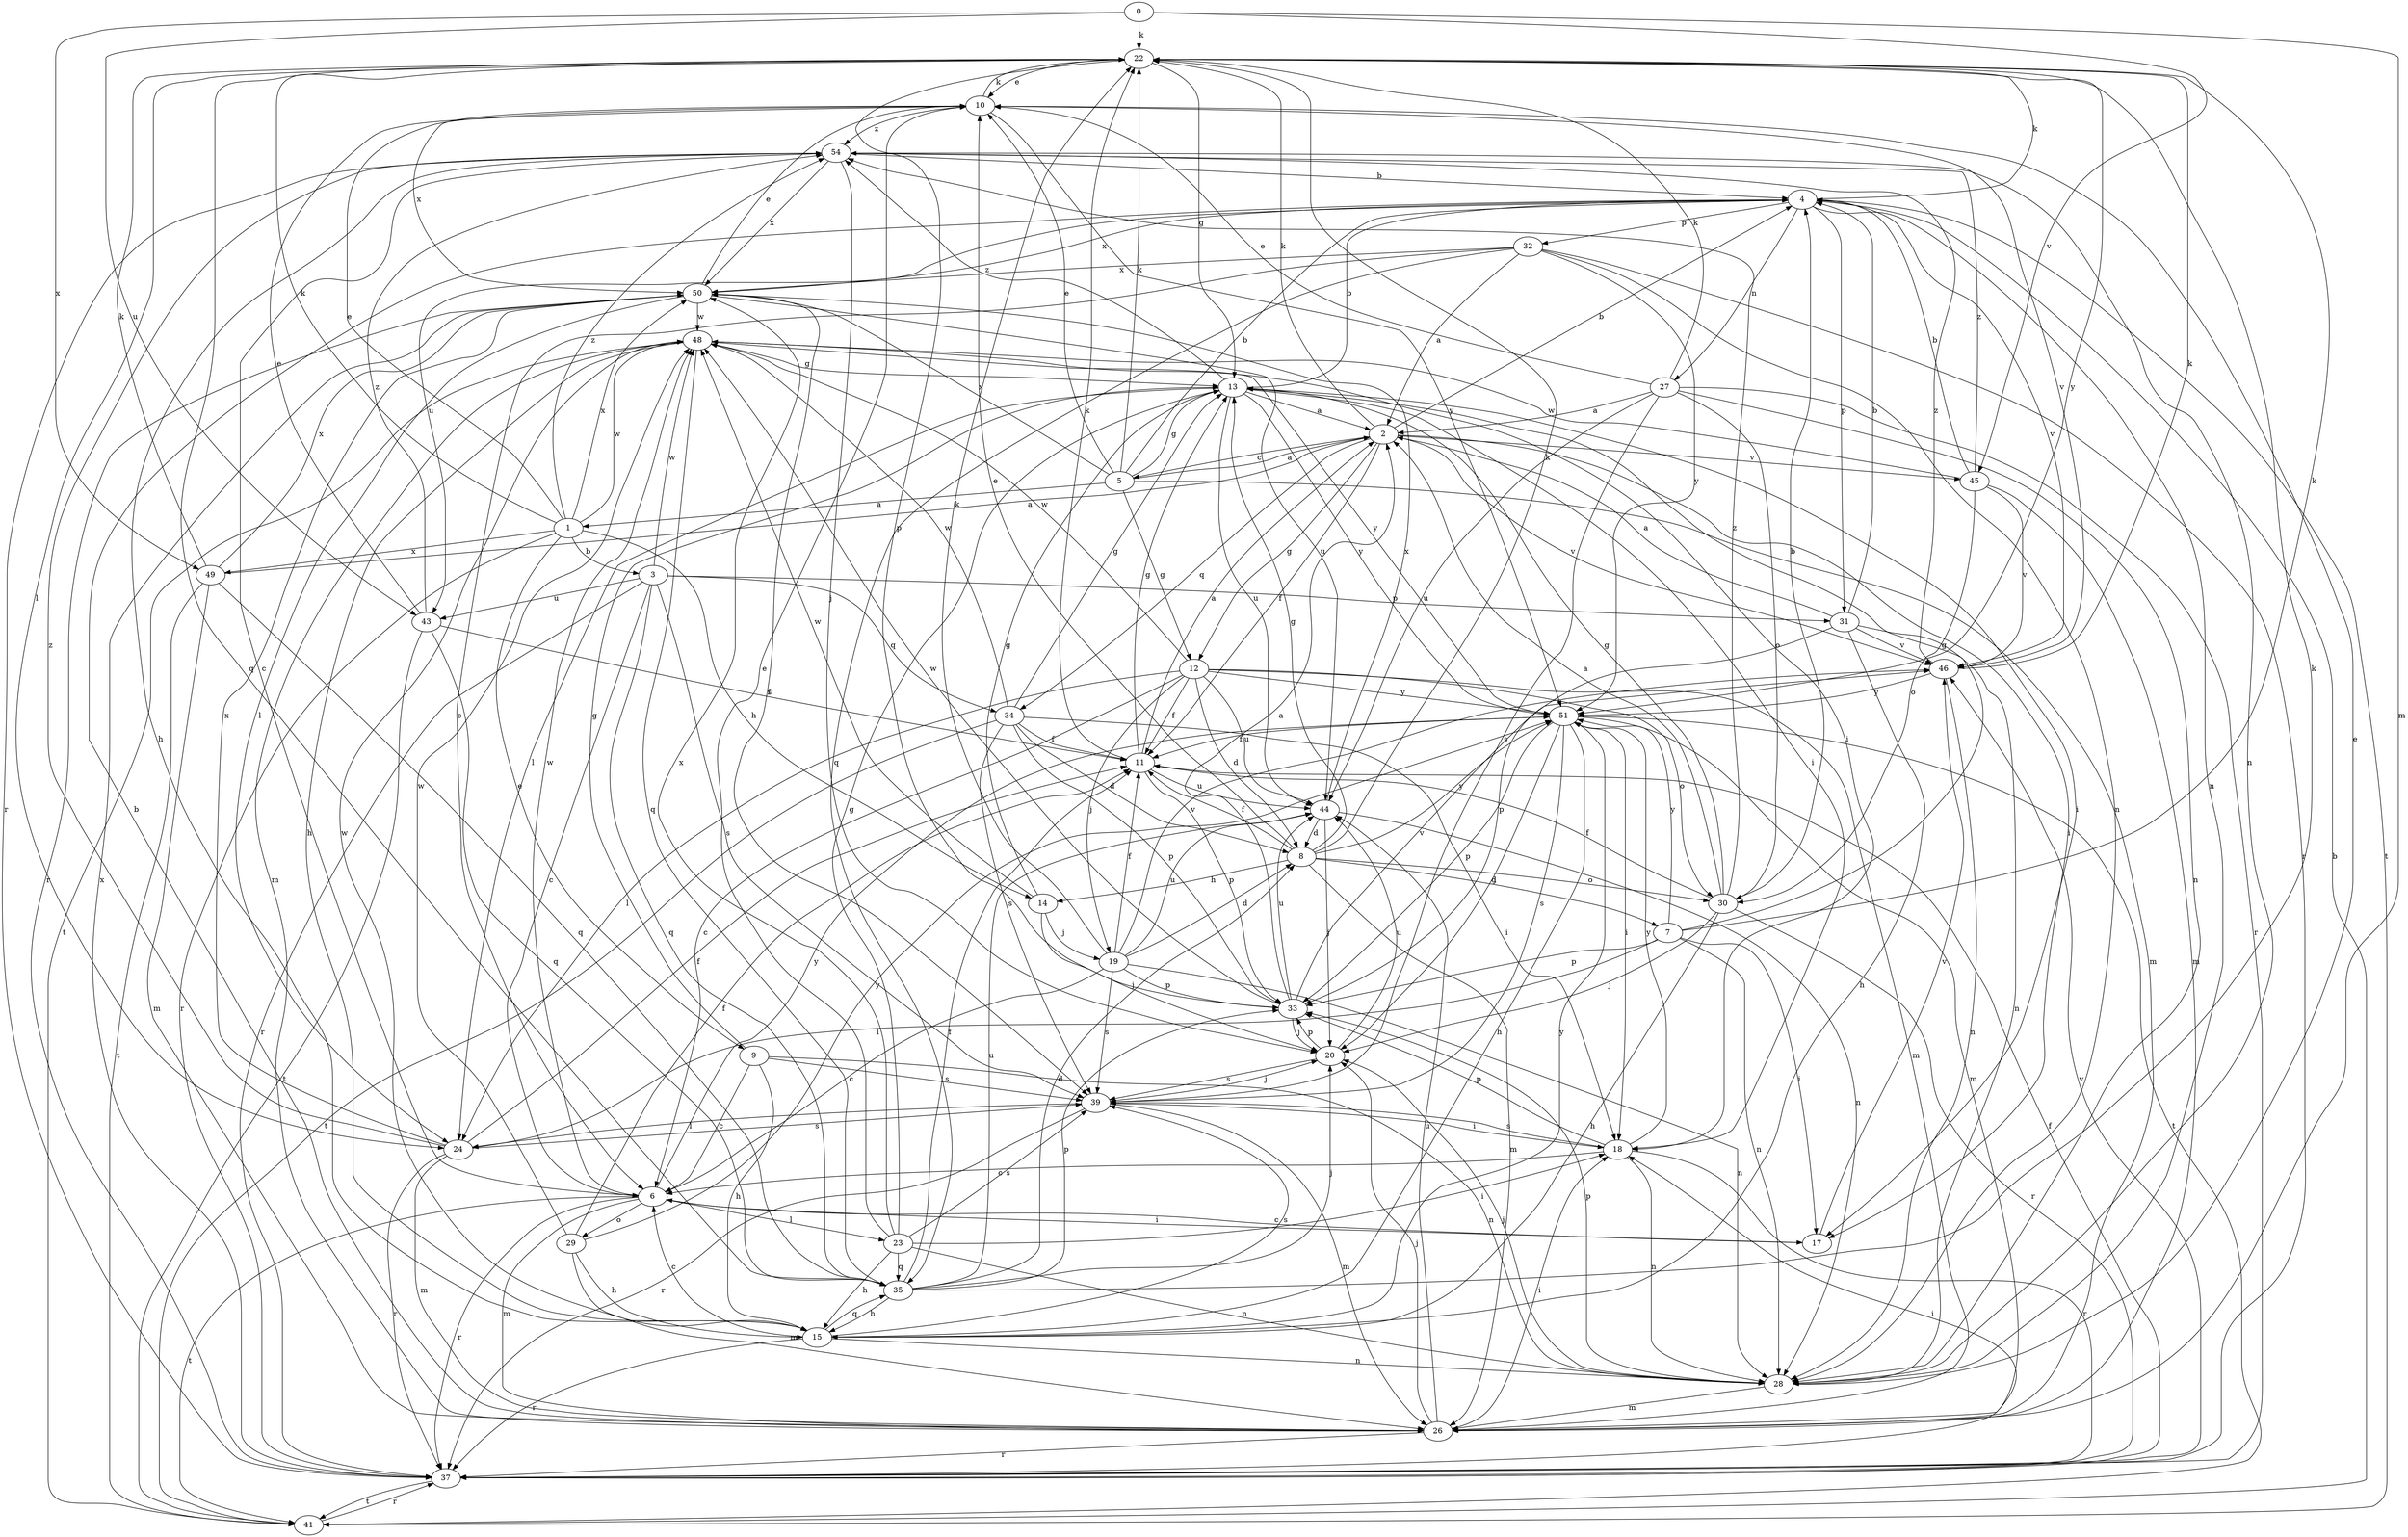 strict digraph  {
0;
1;
2;
3;
4;
5;
6;
7;
8;
9;
10;
11;
12;
13;
14;
15;
17;
18;
19;
20;
22;
23;
24;
26;
27;
28;
29;
30;
31;
32;
33;
34;
35;
37;
39;
41;
43;
44;
45;
46;
48;
49;
50;
51;
54;
0 -> 22  [label=k];
0 -> 26  [label=m];
0 -> 43  [label=u];
0 -> 45  [label=v];
0 -> 49  [label=x];
1 -> 3  [label=b];
1 -> 9  [label=e];
1 -> 10  [label=e];
1 -> 14  [label=h];
1 -> 22  [label=k];
1 -> 37  [label=r];
1 -> 48  [label=w];
1 -> 49  [label=x];
1 -> 50  [label=x];
1 -> 54  [label=z];
2 -> 4  [label=b];
2 -> 5  [label=c];
2 -> 11  [label=f];
2 -> 12  [label=g];
2 -> 17  [label=i];
2 -> 22  [label=k];
2 -> 34  [label=q];
2 -> 45  [label=v];
2 -> 46  [label=v];
3 -> 6  [label=c];
3 -> 31  [label=p];
3 -> 34  [label=q];
3 -> 35  [label=q];
3 -> 37  [label=r];
3 -> 39  [label=s];
3 -> 43  [label=u];
3 -> 48  [label=w];
4 -> 22  [label=k];
4 -> 27  [label=n];
4 -> 28  [label=n];
4 -> 31  [label=p];
4 -> 32  [label=p];
4 -> 41  [label=t];
4 -> 43  [label=u];
4 -> 46  [label=v];
4 -> 50  [label=x];
5 -> 1  [label=a];
5 -> 2  [label=a];
5 -> 4  [label=b];
5 -> 10  [label=e];
5 -> 12  [label=g];
5 -> 13  [label=g];
5 -> 22  [label=k];
5 -> 26  [label=m];
5 -> 50  [label=x];
6 -> 17  [label=i];
6 -> 23  [label=l];
6 -> 26  [label=m];
6 -> 29  [label=o];
6 -> 37  [label=r];
6 -> 41  [label=t];
6 -> 48  [label=w];
6 -> 51  [label=y];
7 -> 13  [label=g];
7 -> 17  [label=i];
7 -> 22  [label=k];
7 -> 24  [label=l];
7 -> 28  [label=n];
7 -> 33  [label=p];
7 -> 51  [label=y];
8 -> 7  [label=d];
8 -> 10  [label=e];
8 -> 11  [label=f];
8 -> 13  [label=g];
8 -> 14  [label=h];
8 -> 22  [label=k];
8 -> 26  [label=m];
8 -> 30  [label=o];
8 -> 51  [label=y];
9 -> 6  [label=c];
9 -> 13  [label=g];
9 -> 15  [label=h];
9 -> 28  [label=n];
9 -> 39  [label=s];
10 -> 22  [label=k];
10 -> 46  [label=v];
10 -> 50  [label=x];
10 -> 51  [label=y];
10 -> 54  [label=z];
11 -> 2  [label=a];
11 -> 13  [label=g];
11 -> 22  [label=k];
11 -> 33  [label=p];
11 -> 44  [label=u];
12 -> 6  [label=c];
12 -> 8  [label=d];
12 -> 11  [label=f];
12 -> 19  [label=j];
12 -> 24  [label=l];
12 -> 26  [label=m];
12 -> 30  [label=o];
12 -> 44  [label=u];
12 -> 48  [label=w];
12 -> 51  [label=y];
13 -> 2  [label=a];
13 -> 4  [label=b];
13 -> 17  [label=i];
13 -> 18  [label=i];
13 -> 24  [label=l];
13 -> 44  [label=u];
13 -> 51  [label=y];
13 -> 54  [label=z];
14 -> 13  [label=g];
14 -> 19  [label=j];
14 -> 20  [label=j];
14 -> 48  [label=w];
15 -> 6  [label=c];
15 -> 28  [label=n];
15 -> 35  [label=q];
15 -> 37  [label=r];
15 -> 39  [label=s];
15 -> 48  [label=w];
15 -> 51  [label=y];
17 -> 6  [label=c];
17 -> 46  [label=v];
18 -> 6  [label=c];
18 -> 28  [label=n];
18 -> 33  [label=p];
18 -> 37  [label=r];
18 -> 39  [label=s];
18 -> 51  [label=y];
19 -> 6  [label=c];
19 -> 8  [label=d];
19 -> 11  [label=f];
19 -> 22  [label=k];
19 -> 28  [label=n];
19 -> 33  [label=p];
19 -> 39  [label=s];
19 -> 44  [label=u];
19 -> 46  [label=v];
20 -> 33  [label=p];
20 -> 39  [label=s];
20 -> 44  [label=u];
22 -> 10  [label=e];
22 -> 13  [label=g];
22 -> 24  [label=l];
22 -> 33  [label=p];
22 -> 35  [label=q];
22 -> 51  [label=y];
23 -> 10  [label=e];
23 -> 13  [label=g];
23 -> 15  [label=h];
23 -> 18  [label=i];
23 -> 28  [label=n];
23 -> 35  [label=q];
23 -> 39  [label=s];
23 -> 50  [label=x];
24 -> 11  [label=f];
24 -> 26  [label=m];
24 -> 37  [label=r];
24 -> 39  [label=s];
24 -> 50  [label=x];
24 -> 54  [label=z];
26 -> 4  [label=b];
26 -> 18  [label=i];
26 -> 20  [label=j];
26 -> 37  [label=r];
26 -> 44  [label=u];
27 -> 2  [label=a];
27 -> 10  [label=e];
27 -> 22  [label=k];
27 -> 28  [label=n];
27 -> 30  [label=o];
27 -> 37  [label=r];
27 -> 39  [label=s];
27 -> 44  [label=u];
28 -> 10  [label=e];
28 -> 20  [label=j];
28 -> 26  [label=m];
28 -> 33  [label=p];
29 -> 11  [label=f];
29 -> 15  [label=h];
29 -> 26  [label=m];
29 -> 48  [label=w];
29 -> 51  [label=y];
30 -> 2  [label=a];
30 -> 4  [label=b];
30 -> 11  [label=f];
30 -> 13  [label=g];
30 -> 15  [label=h];
30 -> 20  [label=j];
30 -> 37  [label=r];
30 -> 54  [label=z];
31 -> 2  [label=a];
31 -> 4  [label=b];
31 -> 15  [label=h];
31 -> 28  [label=n];
31 -> 33  [label=p];
31 -> 46  [label=v];
32 -> 2  [label=a];
32 -> 6  [label=c];
32 -> 28  [label=n];
32 -> 35  [label=q];
32 -> 37  [label=r];
32 -> 50  [label=x];
32 -> 51  [label=y];
33 -> 2  [label=a];
33 -> 20  [label=j];
33 -> 44  [label=u];
33 -> 46  [label=v];
33 -> 48  [label=w];
34 -> 8  [label=d];
34 -> 11  [label=f];
34 -> 13  [label=g];
34 -> 18  [label=i];
34 -> 33  [label=p];
34 -> 39  [label=s];
34 -> 41  [label=t];
34 -> 48  [label=w];
35 -> 8  [label=d];
35 -> 11  [label=f];
35 -> 15  [label=h];
35 -> 20  [label=j];
35 -> 22  [label=k];
35 -> 33  [label=p];
35 -> 44  [label=u];
37 -> 11  [label=f];
37 -> 18  [label=i];
37 -> 41  [label=t];
37 -> 46  [label=v];
37 -> 50  [label=x];
39 -> 18  [label=i];
39 -> 20  [label=j];
39 -> 24  [label=l];
39 -> 26  [label=m];
39 -> 37  [label=r];
41 -> 4  [label=b];
41 -> 37  [label=r];
43 -> 10  [label=e];
43 -> 11  [label=f];
43 -> 35  [label=q];
43 -> 41  [label=t];
43 -> 54  [label=z];
44 -> 8  [label=d];
44 -> 20  [label=j];
44 -> 28  [label=n];
44 -> 50  [label=x];
45 -> 4  [label=b];
45 -> 26  [label=m];
45 -> 30  [label=o];
45 -> 46  [label=v];
45 -> 48  [label=w];
45 -> 54  [label=z];
46 -> 22  [label=k];
46 -> 28  [label=n];
46 -> 51  [label=y];
46 -> 54  [label=z];
48 -> 13  [label=g];
48 -> 15  [label=h];
48 -> 18  [label=i];
48 -> 26  [label=m];
48 -> 35  [label=q];
48 -> 41  [label=t];
48 -> 51  [label=y];
49 -> 2  [label=a];
49 -> 22  [label=k];
49 -> 26  [label=m];
49 -> 35  [label=q];
49 -> 41  [label=t];
49 -> 50  [label=x];
50 -> 10  [label=e];
50 -> 24  [label=l];
50 -> 37  [label=r];
50 -> 39  [label=s];
50 -> 44  [label=u];
50 -> 48  [label=w];
51 -> 11  [label=f];
51 -> 15  [label=h];
51 -> 18  [label=i];
51 -> 20  [label=j];
51 -> 26  [label=m];
51 -> 33  [label=p];
51 -> 39  [label=s];
51 -> 41  [label=t];
54 -> 4  [label=b];
54 -> 6  [label=c];
54 -> 15  [label=h];
54 -> 20  [label=j];
54 -> 28  [label=n];
54 -> 37  [label=r];
54 -> 50  [label=x];
}
